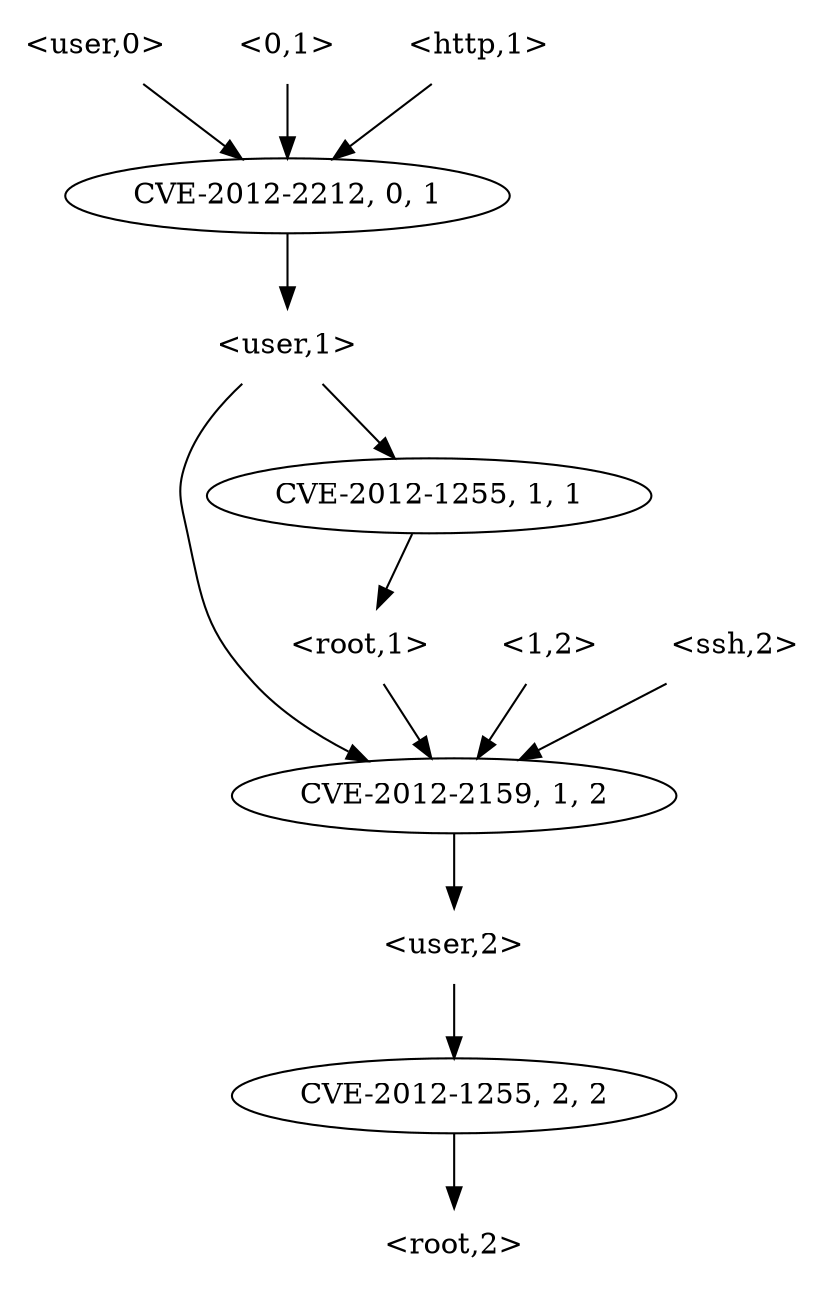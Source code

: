 strict digraph {
	graph [bb="0,0,325,612"];
	node [label="\N"];
	"<v_ssh,1,2>"	 [height=0.5,
		label=<CVE-2012-2159, 1, 2>,
		pos="180,234",
		width=2.4499];
	"<user,2>"	 [height=0.5,
		pos="180,162",
		shape=plaintext,
		width=0.91667];
	"<v_ssh,1,2>" -> "<user,2>"	 [pos="e,180,180.1 180,215.7 180,207.98 180,198.71 180,190.11"];
	"<v_root,2,2>"	 [height=0.5,
		label=<CVE-2012-1255, 2, 2>,
		pos="180,90",
		width=2.4499];
	"<user,2>" -> "<v_root,2,2>"	 [pos="e,180,108.1 180,143.7 180,135.98 180,126.71 180,118.11"];
	"<user,0>"	 [height=0.5,
		pos="33,594",
		shape=plaintext,
		width=0.91667];
	"<v_http,0,1>"	 [height=0.5,
		label=<CVE-2012-2212, 0, 1>,
		pos="111,522",
		width=2.4499];
	"<user,0>" -> "<v_http,0,1>"	 [pos="e,92.478,539.62 52.281,575.7 62.155,566.84 74.318,555.92 85.008,546.33"];
	"<user,1>"	 [height=0.5,
		pos="111,450",
		shape=plaintext,
		width=0.91667];
	"<v_http,0,1>" -> "<user,1>"	 [pos="e,111,468.1 111,503.7 111,495.98 111,486.71 111,478.11"];
	"<user,1>" -> "<v_ssh,1,2>"	 [pos="e,146.38,250.65 94.11,431.99 85.707,422.31 76.418,409.46 72,396 67.01,380.8 69.145,375.74 72,360 78.098,326.37 77.641,314.68 99,\
288 109.34,275.09 123.7,264.27 137.47,255.84"];
	"<v_root,1,1>"	 [height=0.5,
		label=<CVE-2012-1255, 1, 1>,
		pos="169,378",
		width=2.4499];
	"<user,1>" -> "<v_root,1,1>"	 [pos="e,154.83,396.1 125.34,431.7 132.29,423.3 140.77,413.07 148.4,403.86"];
	"<root,1>"	 [height=0.5,
		pos="141,306",
		shape=plaintext,
		width=0.89583];
	"<v_root,1,1>" -> "<root,1>"	 [pos="e,147.84,324.1 162.08,359.7 158.93,351.81 155.12,342.3 151.62,333.55"];
	"<0,1>"	 [height=0.5,
		pos="111,594",
		shape=plaintext,
		width=0.75];
	"<0,1>" -> "<v_http,0,1>"	 [pos="e,111,540.1 111,575.7 111,567.98 111,558.71 111,550.11"];
	"<1,2>"	 [height=0.5,
		pos="219,306",
		shape=plaintext,
		width=0.75];
	"<1,2>" -> "<v_ssh,1,2>"	 [pos="e,189.53,252.1 209.36,287.7 204.87,279.64 199.44,269.89 194.48,260.98"];
	"<root,1>" -> "<v_ssh,1,2>"	 [pos="e,170.47,252.1 150.64,287.7 155.13,279.64 160.56,269.89 165.52,260.98"];
	"<http,1>"	 [height=0.5,
		pos="189,594",
		shape=plaintext,
		width=0.89583];
	"<http,1>" -> "<v_http,0,1>"	 [pos="e,129.52,539.62 169.72,575.7 159.84,566.84 147.68,555.92 136.99,546.33"];
	"<ssh,2>"	 [height=0.5,
		pos="295,306",
		shape=plaintext,
		width=0.84028];
	"<ssh,2>" -> "<v_ssh,1,2>"	 [pos="e,206.66,251.23 266.87,287.88 251.38,278.45 232.01,266.66 215.5,256.61"];
	"<root,2>"	 [height=0.5,
		pos="180,18",
		shape=plaintext,
		width=0.89583];
	"<v_root,2,2>" -> "<root,2>"	 [pos="e,180,36.104 180,71.697 180,63.983 180,54.712 180,46.112"];
}
